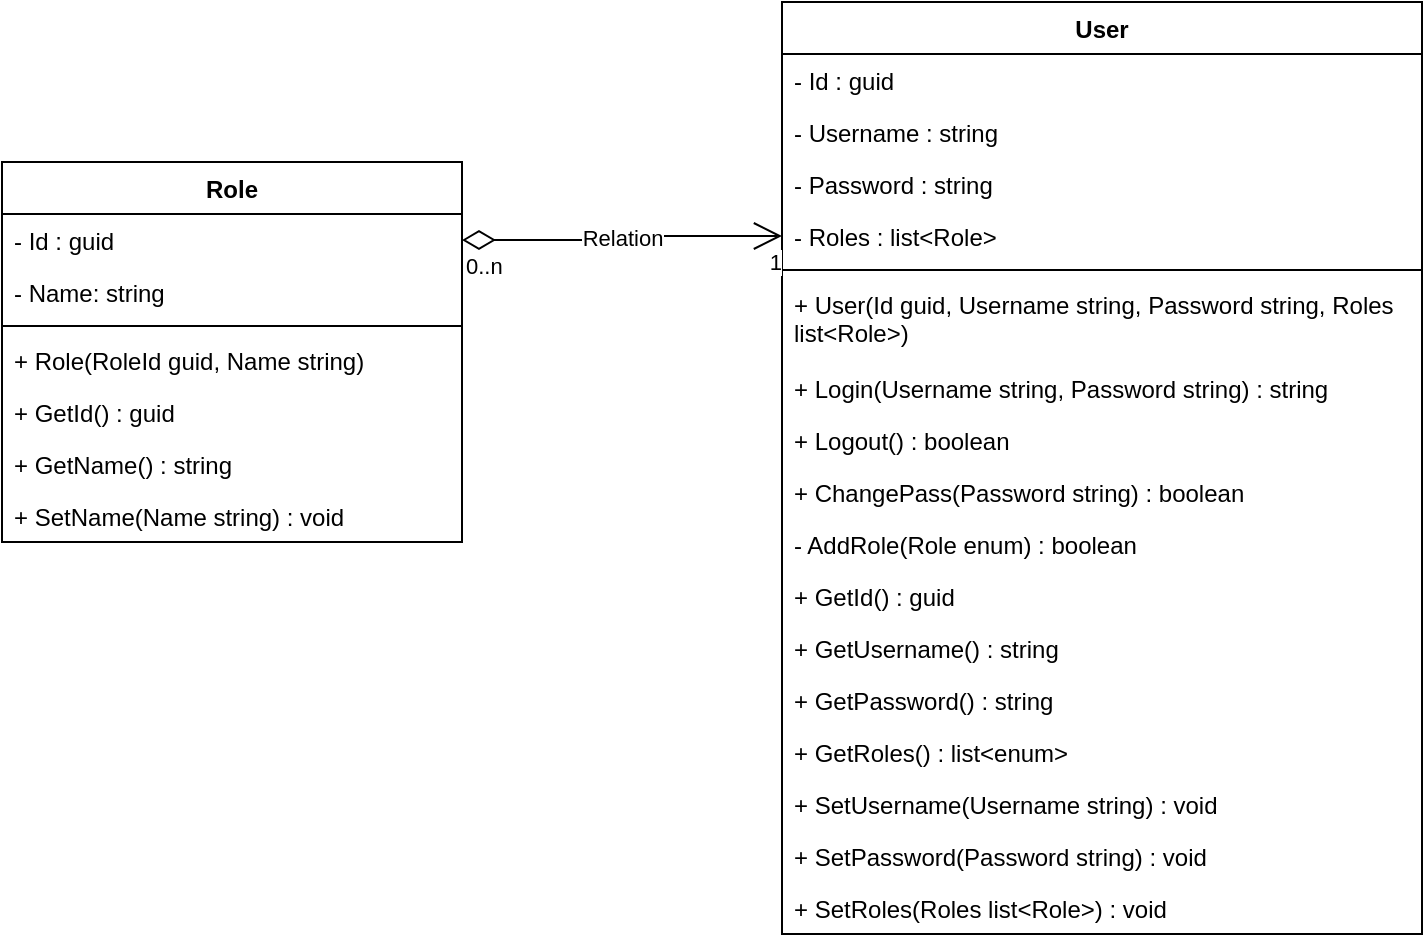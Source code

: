 <mxfile>
    <diagram name="Page-1" id="c4acf3e9-155e-7222-9cf6-157b1a14988f">
        <mxGraphModel dx="979" dy="672" grid="1" gridSize="10" guides="1" tooltips="1" connect="1" arrows="1" fold="1" page="1" pageScale="1" pageWidth="850" pageHeight="1100" background="none" math="0" shadow="0">
            <root>
                <mxCell id="0"/>
                <mxCell id="1" parent="0"/>
                <mxCell id="n6fzUXx5uMMfyF92Q35m-1" value="User" style="swimlane;fontStyle=1;align=center;verticalAlign=top;childLayout=stackLayout;horizontal=1;startSize=26;horizontalStack=0;resizeParent=1;resizeParentMax=0;resizeLast=0;collapsible=1;marginBottom=0;whiteSpace=wrap;html=1;" parent="1" vertex="1">
                    <mxGeometry x="440" y="40" width="320" height="466" as="geometry"/>
                </mxCell>
                <mxCell id="n6fzUXx5uMMfyF92Q35m-2" value="- Id : guid" style="text;strokeColor=none;fillColor=none;align=left;verticalAlign=top;spacingLeft=4;spacingRight=4;overflow=hidden;rotatable=0;points=[[0,0.5],[1,0.5]];portConstraint=eastwest;whiteSpace=wrap;html=1;" parent="n6fzUXx5uMMfyF92Q35m-1" vertex="1">
                    <mxGeometry y="26" width="320" height="26" as="geometry"/>
                </mxCell>
                <mxCell id="n6fzUXx5uMMfyF92Q35m-4" value="- Username : string" style="text;strokeColor=none;fillColor=none;align=left;verticalAlign=top;spacingLeft=4;spacingRight=4;overflow=hidden;rotatable=0;points=[[0,0.5],[1,0.5]];portConstraint=eastwest;whiteSpace=wrap;html=1;" parent="n6fzUXx5uMMfyF92Q35m-1" vertex="1">
                    <mxGeometry y="52" width="320" height="26" as="geometry"/>
                </mxCell>
                <mxCell id="n6fzUXx5uMMfyF92Q35m-5" value="- Password : string" style="text;strokeColor=none;fillColor=none;align=left;verticalAlign=top;spacingLeft=4;spacingRight=4;overflow=hidden;rotatable=0;points=[[0,0.5],[1,0.5]];portConstraint=eastwest;whiteSpace=wrap;html=1;" parent="n6fzUXx5uMMfyF92Q35m-1" vertex="1">
                    <mxGeometry y="78" width="320" height="26" as="geometry"/>
                </mxCell>
                <mxCell id="n6fzUXx5uMMfyF92Q35m-6" value="- Roles : list&amp;lt;Role&amp;gt;" style="text;strokeColor=none;fillColor=none;align=left;verticalAlign=top;spacingLeft=4;spacingRight=4;overflow=hidden;rotatable=0;points=[[0,0.5],[1,0.5]];portConstraint=eastwest;whiteSpace=wrap;html=1;" parent="n6fzUXx5uMMfyF92Q35m-1" vertex="1">
                    <mxGeometry y="104" width="320" height="26" as="geometry"/>
                </mxCell>
                <mxCell id="n6fzUXx5uMMfyF92Q35m-14" value="" style="line;strokeWidth=1;fillColor=none;align=left;verticalAlign=middle;spacingTop=-1;spacingLeft=3;spacingRight=3;rotatable=0;labelPosition=right;points=[];portConstraint=eastwest;strokeColor=inherit;" parent="n6fzUXx5uMMfyF92Q35m-1" vertex="1">
                    <mxGeometry y="130" width="320" height="8" as="geometry"/>
                </mxCell>
                <mxCell id="n6fzUXx5uMMfyF92Q35m-11" value="+ User(Id guid, Username string, Password string, Roles list&amp;lt;Role&amp;gt;)" style="text;strokeColor=none;fillColor=none;align=left;verticalAlign=top;spacingLeft=4;spacingRight=4;overflow=hidden;rotatable=0;points=[[0,0.5],[1,0.5]];portConstraint=eastwest;whiteSpace=wrap;html=1;" parent="n6fzUXx5uMMfyF92Q35m-1" vertex="1">
                    <mxGeometry y="138" width="320" height="42" as="geometry"/>
                </mxCell>
                <mxCell id="3" value="+ Login(Username string, Password string) : string" style="text;strokeColor=none;fillColor=none;align=left;verticalAlign=top;spacingLeft=4;spacingRight=4;overflow=hidden;rotatable=0;points=[[0,0.5],[1,0.5]];portConstraint=eastwest;whiteSpace=wrap;html=1;" vertex="1" parent="n6fzUXx5uMMfyF92Q35m-1">
                    <mxGeometry y="180" width="320" height="26" as="geometry"/>
                </mxCell>
                <mxCell id="n6fzUXx5uMMfyF92Q35m-12" value="+ Logout() : boolean" style="text;strokeColor=none;fillColor=none;align=left;verticalAlign=top;spacingLeft=4;spacingRight=4;overflow=hidden;rotatable=0;points=[[0,0.5],[1,0.5]];portConstraint=eastwest;whiteSpace=wrap;html=1;" parent="n6fzUXx5uMMfyF92Q35m-1" vertex="1">
                    <mxGeometry y="206" width="320" height="26" as="geometry"/>
                </mxCell>
                <mxCell id="n6fzUXx5uMMfyF92Q35m-13" value="+ ChangePass(Password string) : boolean" style="text;strokeColor=none;fillColor=none;align=left;verticalAlign=top;spacingLeft=4;spacingRight=4;overflow=hidden;rotatable=0;points=[[0,0.5],[1,0.5]];portConstraint=eastwest;whiteSpace=wrap;html=1;" parent="n6fzUXx5uMMfyF92Q35m-1" vertex="1">
                    <mxGeometry y="232" width="320" height="26" as="geometry"/>
                </mxCell>
                <mxCell id="2" value="- AddRole(Role enum) : boolean" style="text;strokeColor=none;fillColor=none;align=left;verticalAlign=top;spacingLeft=4;spacingRight=4;overflow=hidden;rotatable=0;points=[[0,0.5],[1,0.5]];portConstraint=eastwest;whiteSpace=wrap;html=1;" vertex="1" parent="n6fzUXx5uMMfyF92Q35m-1">
                    <mxGeometry y="258" width="320" height="26" as="geometry"/>
                </mxCell>
                <mxCell id="4" value="+ GetId() : guid" style="text;strokeColor=none;fillColor=none;align=left;verticalAlign=top;spacingLeft=4;spacingRight=4;overflow=hidden;rotatable=0;points=[[0,0.5],[1,0.5]];portConstraint=eastwest;whiteSpace=wrap;html=1;" vertex="1" parent="n6fzUXx5uMMfyF92Q35m-1">
                    <mxGeometry y="284" width="320" height="26" as="geometry"/>
                </mxCell>
                <mxCell id="5" value="+ GetUsername() : string" style="text;strokeColor=none;fillColor=none;align=left;verticalAlign=top;spacingLeft=4;spacingRight=4;overflow=hidden;rotatable=0;points=[[0,0.5],[1,0.5]];portConstraint=eastwest;whiteSpace=wrap;html=1;" vertex="1" parent="n6fzUXx5uMMfyF92Q35m-1">
                    <mxGeometry y="310" width="320" height="26" as="geometry"/>
                </mxCell>
                <mxCell id="6" value="+ GetPassword() : string" style="text;strokeColor=none;fillColor=none;align=left;verticalAlign=top;spacingLeft=4;spacingRight=4;overflow=hidden;rotatable=0;points=[[0,0.5],[1,0.5]];portConstraint=eastwest;whiteSpace=wrap;html=1;" vertex="1" parent="n6fzUXx5uMMfyF92Q35m-1">
                    <mxGeometry y="336" width="320" height="26" as="geometry"/>
                </mxCell>
                <mxCell id="7" value="+ GetRoles() : list&amp;lt;enum&amp;gt;" style="text;strokeColor=none;fillColor=none;align=left;verticalAlign=top;spacingLeft=4;spacingRight=4;overflow=hidden;rotatable=0;points=[[0,0.5],[1,0.5]];portConstraint=eastwest;whiteSpace=wrap;html=1;" vertex="1" parent="n6fzUXx5uMMfyF92Q35m-1">
                    <mxGeometry y="362" width="320" height="26" as="geometry"/>
                </mxCell>
                <mxCell id="8" value="+ SetUsername(Username string) : void" style="text;strokeColor=none;fillColor=none;align=left;verticalAlign=top;spacingLeft=4;spacingRight=4;overflow=hidden;rotatable=0;points=[[0,0.5],[1,0.5]];portConstraint=eastwest;whiteSpace=wrap;html=1;" vertex="1" parent="n6fzUXx5uMMfyF92Q35m-1">
                    <mxGeometry y="388" width="320" height="26" as="geometry"/>
                </mxCell>
                <mxCell id="9" value="+ SetPassword(Password string) : void" style="text;strokeColor=none;fillColor=none;align=left;verticalAlign=top;spacingLeft=4;spacingRight=4;overflow=hidden;rotatable=0;points=[[0,0.5],[1,0.5]];portConstraint=eastwest;whiteSpace=wrap;html=1;" vertex="1" parent="n6fzUXx5uMMfyF92Q35m-1">
                    <mxGeometry y="414" width="320" height="26" as="geometry"/>
                </mxCell>
                <mxCell id="10" value="+ SetRoles(Roles list&amp;lt;Role&amp;gt;) : void" style="text;strokeColor=none;fillColor=none;align=left;verticalAlign=top;spacingLeft=4;spacingRight=4;overflow=hidden;rotatable=0;points=[[0,0.5],[1,0.5]];portConstraint=eastwest;whiteSpace=wrap;html=1;" vertex="1" parent="n6fzUXx5uMMfyF92Q35m-1">
                    <mxGeometry y="440" width="320" height="26" as="geometry"/>
                </mxCell>
                <mxCell id="11" value="Role" style="swimlane;fontStyle=1;align=center;verticalAlign=top;childLayout=stackLayout;horizontal=1;startSize=26;horizontalStack=0;resizeParent=1;resizeParentMax=0;resizeLast=0;collapsible=1;marginBottom=0;whiteSpace=wrap;html=1;" vertex="1" parent="1">
                    <mxGeometry x="50" y="120" width="230" height="190" as="geometry"/>
                </mxCell>
                <mxCell id="12" value="- Id : guid" style="text;strokeColor=none;fillColor=none;align=left;verticalAlign=top;spacingLeft=4;spacingRight=4;overflow=hidden;rotatable=0;points=[[0,0.5],[1,0.5]];portConstraint=eastwest;whiteSpace=wrap;html=1;" vertex="1" parent="11">
                    <mxGeometry y="26" width="230" height="26" as="geometry"/>
                </mxCell>
                <mxCell id="13" value="- Name: string" style="text;strokeColor=none;fillColor=none;align=left;verticalAlign=top;spacingLeft=4;spacingRight=4;overflow=hidden;rotatable=0;points=[[0,0.5],[1,0.5]];portConstraint=eastwest;whiteSpace=wrap;html=1;" vertex="1" parent="11">
                    <mxGeometry y="52" width="230" height="26" as="geometry"/>
                </mxCell>
                <mxCell id="16" value="" style="line;strokeWidth=1;fillColor=none;align=left;verticalAlign=middle;spacingTop=-1;spacingLeft=3;spacingRight=3;rotatable=0;labelPosition=right;points=[];portConstraint=eastwest;strokeColor=inherit;" vertex="1" parent="11">
                    <mxGeometry y="78" width="230" height="8" as="geometry"/>
                </mxCell>
                <mxCell id="17" value="+ Role(RoleId guid, Name string)" style="text;strokeColor=none;fillColor=none;align=left;verticalAlign=top;spacingLeft=4;spacingRight=4;overflow=hidden;rotatable=0;points=[[0,0.5],[1,0.5]];portConstraint=eastwest;whiteSpace=wrap;html=1;" vertex="1" parent="11">
                    <mxGeometry y="86" width="230" height="26" as="geometry"/>
                </mxCell>
                <mxCell id="22" value="+ GetId() : guid" style="text;strokeColor=none;fillColor=none;align=left;verticalAlign=top;spacingLeft=4;spacingRight=4;overflow=hidden;rotatable=0;points=[[0,0.5],[1,0.5]];portConstraint=eastwest;whiteSpace=wrap;html=1;" vertex="1" parent="11">
                    <mxGeometry y="112" width="230" height="26" as="geometry"/>
                </mxCell>
                <mxCell id="23" value="+ GetName() : string" style="text;strokeColor=none;fillColor=none;align=left;verticalAlign=top;spacingLeft=4;spacingRight=4;overflow=hidden;rotatable=0;points=[[0,0.5],[1,0.5]];portConstraint=eastwest;whiteSpace=wrap;html=1;" vertex="1" parent="11">
                    <mxGeometry y="138" width="230" height="26" as="geometry"/>
                </mxCell>
                <mxCell id="26" value="+ SetName(Name string) : void" style="text;strokeColor=none;fillColor=none;align=left;verticalAlign=top;spacingLeft=4;spacingRight=4;overflow=hidden;rotatable=0;points=[[0,0.5],[1,0.5]];portConstraint=eastwest;whiteSpace=wrap;html=1;" vertex="1" parent="11">
                    <mxGeometry y="164" width="230" height="26" as="geometry"/>
                </mxCell>
                <mxCell id="30" value="Relation" style="endArrow=open;html=1;endSize=12;startArrow=diamondThin;startSize=14;startFill=0;edgeStyle=orthogonalEdgeStyle;exitX=1;exitY=0.5;exitDx=0;exitDy=0;entryX=0;entryY=0.5;entryDx=0;entryDy=0;" edge="1" parent="1" source="12" target="n6fzUXx5uMMfyF92Q35m-6">
                    <mxGeometry relative="1" as="geometry">
                        <mxPoint x="550" y="370" as="sourcePoint"/>
                        <mxPoint x="710" y="370" as="targetPoint"/>
                    </mxGeometry>
                </mxCell>
                <mxCell id="31" value="0..n" style="edgeLabel;resizable=0;html=1;align=left;verticalAlign=top;" connectable="0" vertex="1" parent="30">
                    <mxGeometry x="-1" relative="1" as="geometry"/>
                </mxCell>
                <mxCell id="32" value="1" style="edgeLabel;resizable=0;html=1;align=right;verticalAlign=top;" connectable="0" vertex="1" parent="30">
                    <mxGeometry x="1" relative="1" as="geometry"/>
                </mxCell>
            </root>
        </mxGraphModel>
    </diagram>
</mxfile>